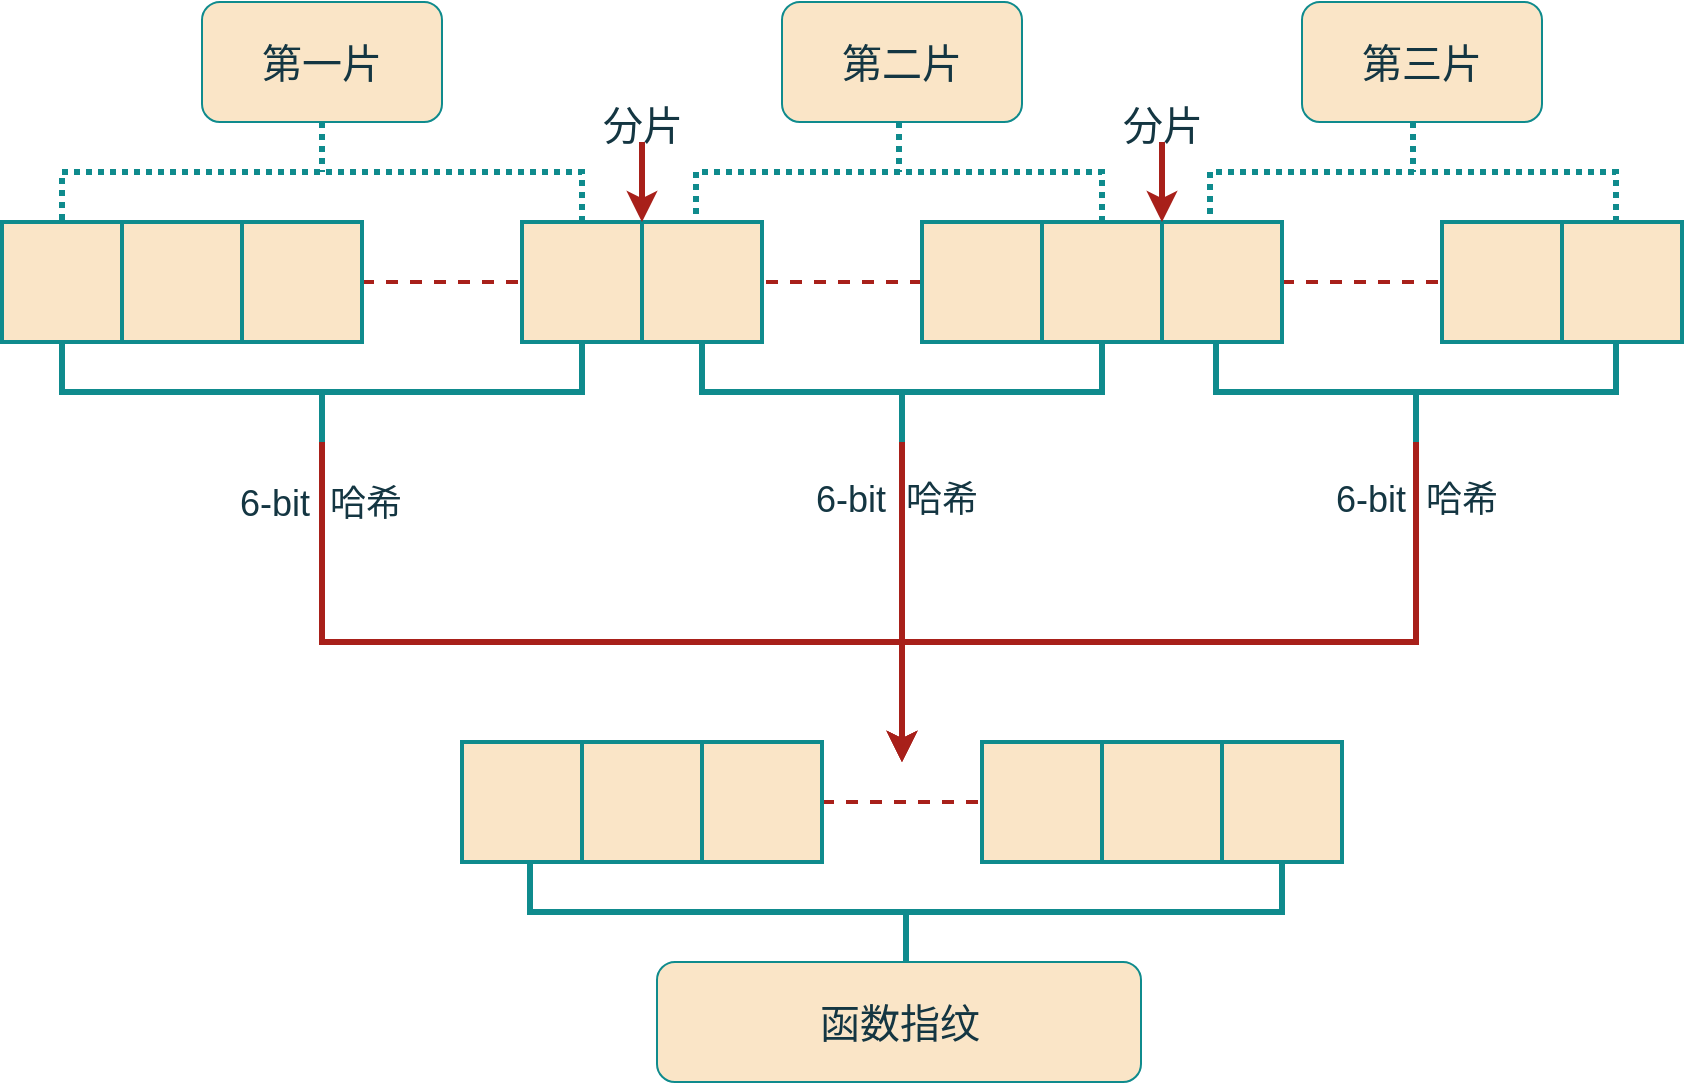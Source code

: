 <mxfile version="21.0.6" type="github">
  <diagram id="C5RBs43oDa-KdzZeNtuy" name="Page-1">
    <mxGraphModel dx="779" dy="837" grid="1" gridSize="10" guides="1" tooltips="1" connect="1" arrows="1" fold="1" page="1" pageScale="1" pageWidth="827" pageHeight="1169" math="0" shadow="0">
      <root>
        <mxCell id="WIyWlLk6GJQsqaUBKTNV-0" />
        <mxCell id="WIyWlLk6GJQsqaUBKTNV-1" parent="WIyWlLk6GJQsqaUBKTNV-0" />
        <mxCell id="PZPwezS_46418auaZnlL-44" value="" style="strokeWidth=3;html=1;shape=mxgraph.flowchart.annotation_2;align=left;labelPosition=right;pointerEvents=1;direction=north;strokeColor=#0F8B8D;labelBackgroundColor=none;fillColor=#FAE5C7;fontColor=#143642;" vertex="1" parent="WIyWlLk6GJQsqaUBKTNV-1">
          <mxGeometry x="627" y="200" width="200" height="50" as="geometry" />
        </mxCell>
        <mxCell id="PZPwezS_46418auaZnlL-41" value="" style="strokeWidth=3;html=1;shape=mxgraph.flowchart.annotation_2;align=left;labelPosition=right;pointerEvents=1;direction=north;strokeColor=#0F8B8D;labelBackgroundColor=none;fillColor=#FAE5C7;fontColor=#143642;" vertex="1" parent="WIyWlLk6GJQsqaUBKTNV-1">
          <mxGeometry x="370" y="200" width="200" height="50" as="geometry" />
        </mxCell>
        <mxCell id="PZPwezS_46418auaZnlL-28" value="" style="strokeWidth=3;html=1;shape=mxgraph.flowchart.annotation_2;align=left;labelPosition=right;pointerEvents=1;direction=north;strokeColor=#0F8B8D;labelBackgroundColor=none;fillColor=#FAE5C7;fontColor=#143642;" vertex="1" parent="WIyWlLk6GJQsqaUBKTNV-1">
          <mxGeometry x="50" y="200" width="260" height="50" as="geometry" />
        </mxCell>
        <mxCell id="aUGPTNDTNztrse9PuVuU-0" value="" style="rounded=0;whiteSpace=wrap;html=1;fontSize=22;strokeWidth=2;labelBackgroundColor=none;fillColor=#FAE5C7;strokeColor=#0F8B8D;fontColor=#143642;" parent="WIyWlLk6GJQsqaUBKTNV-1" vertex="1">
          <mxGeometry x="20" y="140" width="60" height="60" as="geometry" />
        </mxCell>
        <mxCell id="aUGPTNDTNztrse9PuVuU-1" value="" style="rounded=0;whiteSpace=wrap;html=1;fontSize=22;strokeWidth=2;labelBackgroundColor=none;fillColor=#FAE5C7;strokeColor=#0F8B8D;fontColor=#143642;" parent="WIyWlLk6GJQsqaUBKTNV-1" vertex="1">
          <mxGeometry x="80" y="140" width="60" height="60" as="geometry" />
        </mxCell>
        <mxCell id="PZPwezS_46418auaZnlL-27" style="edgeStyle=orthogonalEdgeStyle;rounded=0;orthogonalLoop=1;jettySize=auto;html=1;entryX=0;entryY=0.5;entryDx=0;entryDy=0;endArrow=none;endFill=0;dashed=1;strokeWidth=2;labelBackgroundColor=none;strokeColor=#A8201A;fontColor=default;" edge="1" parent="WIyWlLk6GJQsqaUBKTNV-1" source="aUGPTNDTNztrse9PuVuU-2" target="aUGPTNDTNztrse9PuVuU-3">
          <mxGeometry relative="1" as="geometry" />
        </mxCell>
        <mxCell id="aUGPTNDTNztrse9PuVuU-2" value="" style="rounded=0;whiteSpace=wrap;html=1;fontSize=22;strokeWidth=2;labelBackgroundColor=none;fillColor=#FAE5C7;strokeColor=#0F8B8D;fontColor=#143642;" parent="WIyWlLk6GJQsqaUBKTNV-1" vertex="1">
          <mxGeometry x="140" y="140" width="60" height="60" as="geometry" />
        </mxCell>
        <mxCell id="aUGPTNDTNztrse9PuVuU-3" value="" style="rounded=0;whiteSpace=wrap;html=1;fontSize=22;strokeWidth=2;labelBackgroundColor=none;fillColor=#FAE5C7;strokeColor=#0F8B8D;fontColor=#143642;" parent="WIyWlLk6GJQsqaUBKTNV-1" vertex="1">
          <mxGeometry x="280" y="140" width="60" height="60" as="geometry" />
        </mxCell>
        <mxCell id="aUGPTNDTNztrse9PuVuU-4" value="" style="rounded=0;whiteSpace=wrap;html=1;fontSize=22;strokeWidth=2;labelBackgroundColor=none;fillColor=#FAE5C7;strokeColor=#0F8B8D;fontColor=#143642;" parent="WIyWlLk6GJQsqaUBKTNV-1" vertex="1">
          <mxGeometry x="340" y="140" width="60" height="60" as="geometry" />
        </mxCell>
        <mxCell id="PZPwezS_46418auaZnlL-35" style="edgeStyle=orthogonalEdgeStyle;rounded=0;orthogonalLoop=1;jettySize=auto;html=1;entryX=1;entryY=0.5;entryDx=0;entryDy=0;dashed=1;strokeWidth=2;endArrow=none;endFill=0;labelBackgroundColor=none;strokeColor=#A8201A;fontColor=default;" edge="1" parent="WIyWlLk6GJQsqaUBKTNV-1" source="aUGPTNDTNztrse9PuVuU-7">
          <mxGeometry relative="1" as="geometry">
            <mxPoint x="400" y="170" as="targetPoint" />
          </mxGeometry>
        </mxCell>
        <mxCell id="aUGPTNDTNztrse9PuVuU-7" value="" style="rounded=0;whiteSpace=wrap;html=1;fontSize=22;strokeWidth=2;labelBackgroundColor=none;fillColor=#FAE5C7;strokeColor=#0F8B8D;fontColor=#143642;" parent="WIyWlLk6GJQsqaUBKTNV-1" vertex="1">
          <mxGeometry x="480" y="140" width="60" height="60" as="geometry" />
        </mxCell>
        <mxCell id="aUGPTNDTNztrse9PuVuU-15" value="" style="rounded=0;whiteSpace=wrap;html=1;fontSize=22;strokeWidth=2;labelBackgroundColor=none;fillColor=#FAE5C7;strokeColor=#0F8B8D;fontColor=#143642;" parent="WIyWlLk6GJQsqaUBKTNV-1" vertex="1">
          <mxGeometry x="540" y="140" width="60" height="60" as="geometry" />
        </mxCell>
        <mxCell id="PZPwezS_46418auaZnlL-38" style="edgeStyle=orthogonalEdgeStyle;rounded=0;orthogonalLoop=1;jettySize=auto;html=1;entryX=0;entryY=0.5;entryDx=0;entryDy=0;endArrow=none;endFill=0;dashed=1;strokeWidth=2;labelBackgroundColor=none;strokeColor=#A8201A;fontColor=default;" edge="1" parent="WIyWlLk6GJQsqaUBKTNV-1" source="aUGPTNDTNztrse9PuVuU-16" target="PZPwezS_46418auaZnlL-37">
          <mxGeometry relative="1" as="geometry" />
        </mxCell>
        <mxCell id="aUGPTNDTNztrse9PuVuU-16" value="" style="rounded=0;whiteSpace=wrap;html=1;fontSize=22;strokeWidth=2;labelBackgroundColor=none;fillColor=#FAE5C7;strokeColor=#0F8B8D;fontColor=#143642;" parent="WIyWlLk6GJQsqaUBKTNV-1" vertex="1">
          <mxGeometry x="600" y="140" width="60" height="60" as="geometry" />
        </mxCell>
        <mxCell id="PZPwezS_46418auaZnlL-61" style="edgeStyle=orthogonalEdgeStyle;rounded=0;orthogonalLoop=1;jettySize=auto;html=1;strokeWidth=3;strokeColor=#A8201A;labelBackgroundColor=none;fontColor=default;" edge="1" parent="WIyWlLk6GJQsqaUBKTNV-1" source="PZPwezS_46418auaZnlL-28">
          <mxGeometry relative="1" as="geometry">
            <mxPoint x="470" y="410" as="targetPoint" />
            <Array as="points">
              <mxPoint x="180" y="350" />
              <mxPoint x="470" y="350" />
            </Array>
          </mxGeometry>
        </mxCell>
        <mxCell id="PZPwezS_46418auaZnlL-67" value="6-bit&amp;nbsp; 哈希" style="edgeLabel;html=1;align=center;verticalAlign=middle;resizable=0;points=[];fontColor=#143642;fontSize=18;fontStyle=0;labelBackgroundColor=none;" vertex="1" connectable="0" parent="PZPwezS_46418auaZnlL-61">
          <mxGeometry x="-0.862" y="-1" relative="1" as="geometry">
            <mxPoint as="offset" />
          </mxGeometry>
        </mxCell>
        <mxCell id="PZPwezS_46418auaZnlL-29" value="" style="endArrow=classic;html=1;rounded=0;entryX=1;entryY=0;entryDx=0;entryDy=0;verticalAlign=bottom;fontSize=15;strokeWidth=3;strokeColor=#A8201A;fontColor=default;labelBackgroundColor=none;" edge="1" parent="WIyWlLk6GJQsqaUBKTNV-1" target="aUGPTNDTNztrse9PuVuU-3">
          <mxGeometry width="50" height="50" relative="1" as="geometry">
            <mxPoint x="340" y="100" as="sourcePoint" />
            <mxPoint x="340" y="30" as="targetPoint" />
          </mxGeometry>
        </mxCell>
        <mxCell id="PZPwezS_46418auaZnlL-30" value="分片" style="edgeLabel;html=1;align=center;verticalAlign=middle;resizable=0;points=[];fontSize=20;fontColor=#143642;labelBackgroundColor=none;" vertex="1" connectable="0" parent="PZPwezS_46418auaZnlL-29">
          <mxGeometry x="-0.429" y="3" relative="1" as="geometry">
            <mxPoint x="-3" y="-21" as="offset" />
          </mxGeometry>
        </mxCell>
        <mxCell id="PZPwezS_46418auaZnlL-37" value="" style="rounded=0;whiteSpace=wrap;html=1;fontSize=22;strokeWidth=2;labelBackgroundColor=none;fillColor=#FAE5C7;strokeColor=#0F8B8D;fontColor=#143642;" vertex="1" parent="WIyWlLk6GJQsqaUBKTNV-1">
          <mxGeometry x="740" y="140" width="60" height="60" as="geometry" />
        </mxCell>
        <mxCell id="PZPwezS_46418auaZnlL-39" value="" style="rounded=0;whiteSpace=wrap;html=1;fontSize=22;strokeWidth=2;labelBackgroundColor=none;fillColor=#FAE5C7;strokeColor=#0F8B8D;fontColor=#143642;" vertex="1" parent="WIyWlLk6GJQsqaUBKTNV-1">
          <mxGeometry x="800" y="140" width="60" height="60" as="geometry" />
        </mxCell>
        <mxCell id="PZPwezS_46418auaZnlL-60" style="edgeStyle=orthogonalEdgeStyle;rounded=0;orthogonalLoop=1;jettySize=auto;html=1;strokeWidth=3;strokeColor=#A8201A;labelBackgroundColor=none;fontColor=default;" edge="1" parent="WIyWlLk6GJQsqaUBKTNV-1" source="PZPwezS_46418auaZnlL-41">
          <mxGeometry relative="1" as="geometry">
            <mxPoint x="470" y="410" as="targetPoint" />
          </mxGeometry>
        </mxCell>
        <mxCell id="PZPwezS_46418auaZnlL-42" value="" style="endArrow=classic;html=1;rounded=0;entryX=1;entryY=0;entryDx=0;entryDy=0;verticalAlign=bottom;fontSize=15;strokeWidth=3;strokeColor=#A8201A;fontColor=default;labelBackgroundColor=none;" edge="1" parent="WIyWlLk6GJQsqaUBKTNV-1">
          <mxGeometry width="50" height="50" relative="1" as="geometry">
            <mxPoint x="600" y="100" as="sourcePoint" />
            <mxPoint x="600" y="140" as="targetPoint" />
          </mxGeometry>
        </mxCell>
        <mxCell id="PZPwezS_46418auaZnlL-43" value="分片" style="edgeLabel;html=1;align=center;verticalAlign=middle;resizable=0;points=[];fontSize=20;fontColor=#143642;labelBackgroundColor=none;" vertex="1" connectable="0" parent="PZPwezS_46418auaZnlL-42">
          <mxGeometry x="-0.429" y="3" relative="1" as="geometry">
            <mxPoint x="-3" y="-21" as="offset" />
          </mxGeometry>
        </mxCell>
        <mxCell id="PZPwezS_46418auaZnlL-62" style="edgeStyle=orthogonalEdgeStyle;rounded=0;orthogonalLoop=1;jettySize=auto;html=1;strokeWidth=3;strokeColor=#A8201A;labelBackgroundColor=none;fontColor=default;" edge="1" parent="WIyWlLk6GJQsqaUBKTNV-1" source="PZPwezS_46418auaZnlL-44">
          <mxGeometry relative="1" as="geometry">
            <mxPoint x="470" y="410" as="targetPoint" />
            <Array as="points">
              <mxPoint x="727" y="350" />
              <mxPoint x="470" y="350" />
            </Array>
          </mxGeometry>
        </mxCell>
        <mxCell id="PZPwezS_46418auaZnlL-47" value="" style="rounded=0;whiteSpace=wrap;html=1;fontSize=22;strokeWidth=2;labelBackgroundColor=none;fillColor=#FAE5C7;strokeColor=#0F8B8D;fontColor=#143642;" vertex="1" parent="WIyWlLk6GJQsqaUBKTNV-1">
          <mxGeometry x="250" y="400" width="60" height="60" as="geometry" />
        </mxCell>
        <mxCell id="PZPwezS_46418auaZnlL-48" value="" style="rounded=0;whiteSpace=wrap;html=1;fontSize=22;strokeWidth=2;labelBackgroundColor=none;fillColor=#FAE5C7;strokeColor=#0F8B8D;fontColor=#143642;" vertex="1" parent="WIyWlLk6GJQsqaUBKTNV-1">
          <mxGeometry x="310" y="400" width="60" height="60" as="geometry" />
        </mxCell>
        <mxCell id="PZPwezS_46418auaZnlL-53" style="edgeStyle=orthogonalEdgeStyle;rounded=0;orthogonalLoop=1;jettySize=auto;html=1;entryX=0;entryY=0.5;entryDx=0;entryDy=0;dashed=1;endArrow=none;endFill=0;strokeWidth=2;labelBackgroundColor=none;strokeColor=#A8201A;fontColor=default;" edge="1" parent="WIyWlLk6GJQsqaUBKTNV-1" source="PZPwezS_46418auaZnlL-49" target="PZPwezS_46418auaZnlL-50">
          <mxGeometry relative="1" as="geometry" />
        </mxCell>
        <mxCell id="PZPwezS_46418auaZnlL-49" value="" style="rounded=0;whiteSpace=wrap;html=1;fontSize=22;strokeWidth=2;labelBackgroundColor=none;fillColor=#FAE5C7;strokeColor=#0F8B8D;fontColor=#143642;" vertex="1" parent="WIyWlLk6GJQsqaUBKTNV-1">
          <mxGeometry x="370" y="400" width="60" height="60" as="geometry" />
        </mxCell>
        <mxCell id="PZPwezS_46418auaZnlL-50" value="" style="rounded=0;whiteSpace=wrap;html=1;fontSize=22;strokeWidth=2;labelBackgroundColor=none;fillColor=#FAE5C7;strokeColor=#0F8B8D;fontColor=#143642;" vertex="1" parent="WIyWlLk6GJQsqaUBKTNV-1">
          <mxGeometry x="510" y="400" width="60" height="60" as="geometry" />
        </mxCell>
        <mxCell id="PZPwezS_46418auaZnlL-51" value="" style="rounded=0;whiteSpace=wrap;html=1;fontSize=22;strokeWidth=2;labelBackgroundColor=none;fillColor=#FAE5C7;strokeColor=#0F8B8D;fontColor=#143642;" vertex="1" parent="WIyWlLk6GJQsqaUBKTNV-1">
          <mxGeometry x="570" y="400" width="60" height="60" as="geometry" />
        </mxCell>
        <mxCell id="PZPwezS_46418auaZnlL-52" value="" style="rounded=0;whiteSpace=wrap;html=1;fontSize=22;strokeWidth=2;labelBackgroundColor=none;fillColor=#FAE5C7;strokeColor=#0F8B8D;fontColor=#143642;" vertex="1" parent="WIyWlLk6GJQsqaUBKTNV-1">
          <mxGeometry x="630" y="400" width="60" height="60" as="geometry" />
        </mxCell>
        <mxCell id="PZPwezS_46418auaZnlL-64" value="" style="strokeWidth=3;html=1;shape=mxgraph.flowchart.annotation_2;align=left;labelPosition=right;pointerEvents=1;dashed=1;strokeColor=#0F8B8D;fillStyle=auto;fillColor=#FAE5C7;dashPattern=1 1;direction=south;fontColor=#143642;labelBackgroundColor=none;" vertex="1" parent="WIyWlLk6GJQsqaUBKTNV-1">
          <mxGeometry x="50" y="90" width="260" height="50" as="geometry" />
        </mxCell>
        <mxCell id="PZPwezS_46418auaZnlL-65" value="&lt;font style=&quot;font-size: 20px;&quot;&gt;第一片&lt;/font&gt;" style="rounded=1;whiteSpace=wrap;html=1;fontSize=20;fontColor=#143642;strokeColor=#0F8B8D;labelBackgroundColor=none;fillColor=#FAE5C7;" vertex="1" parent="WIyWlLk6GJQsqaUBKTNV-1">
          <mxGeometry x="120" y="30" width="120" height="60" as="geometry" />
        </mxCell>
        <mxCell id="PZPwezS_46418auaZnlL-68" value="6-bit&amp;nbsp; 哈希" style="edgeLabel;html=1;align=center;verticalAlign=middle;resizable=0;points=[];fontColor=#143642;fontSize=18;fontStyle=0;labelBackgroundColor=none;" vertex="1" connectable="0" parent="WIyWlLk6GJQsqaUBKTNV-1">
          <mxGeometry x="160" y="290.833" as="geometry">
            <mxPoint x="307" y="-12" as="offset" />
          </mxGeometry>
        </mxCell>
        <mxCell id="PZPwezS_46418auaZnlL-69" value="6-bit&amp;nbsp; 哈希" style="edgeLabel;html=1;align=center;verticalAlign=middle;resizable=0;points=[];fontColor=#143642;fontSize=18;fontStyle=0;labelBackgroundColor=none;" vertex="1" connectable="0" parent="WIyWlLk6GJQsqaUBKTNV-1">
          <mxGeometry x="420" y="290.833" as="geometry">
            <mxPoint x="307" y="-12" as="offset" />
          </mxGeometry>
        </mxCell>
        <mxCell id="PZPwezS_46418auaZnlL-71" value="" style="strokeWidth=3;html=1;shape=mxgraph.flowchart.annotation_2;align=left;labelPosition=right;pointerEvents=1;dashed=1;strokeColor=#0F8B8D;fillStyle=auto;fillColor=#FAE5C7;dashPattern=1 1;direction=south;fontColor=#143642;labelBackgroundColor=none;" vertex="1" parent="WIyWlLk6GJQsqaUBKTNV-1">
          <mxGeometry x="367" y="90" width="203" height="50" as="geometry" />
        </mxCell>
        <mxCell id="PZPwezS_46418auaZnlL-72" value="&lt;font style=&quot;font-size: 20px;&quot;&gt;第二片&lt;/font&gt;" style="rounded=1;whiteSpace=wrap;html=1;fontSize=20;fontColor=#143642;strokeColor=#0F8B8D;labelBackgroundColor=none;fillColor=#FAE5C7;" vertex="1" parent="WIyWlLk6GJQsqaUBKTNV-1">
          <mxGeometry x="410" y="30" width="120" height="60" as="geometry" />
        </mxCell>
        <mxCell id="PZPwezS_46418auaZnlL-73" value="" style="strokeWidth=3;html=1;shape=mxgraph.flowchart.annotation_2;align=left;labelPosition=right;pointerEvents=1;dashed=1;strokeColor=#0F8B8D;fillStyle=auto;fillColor=#FAE5C7;dashPattern=1 1;direction=south;fontColor=#143642;labelBackgroundColor=none;" vertex="1" parent="WIyWlLk6GJQsqaUBKTNV-1">
          <mxGeometry x="624" y="90" width="203" height="50" as="geometry" />
        </mxCell>
        <mxCell id="PZPwezS_46418auaZnlL-74" value="&lt;font style=&quot;font-size: 20px;&quot;&gt;第三片&lt;/font&gt;" style="rounded=1;whiteSpace=wrap;html=1;fontSize=20;fontColor=#143642;strokeColor=#0F8B8D;labelBackgroundColor=none;fillColor=#FAE5C7;" vertex="1" parent="WIyWlLk6GJQsqaUBKTNV-1">
          <mxGeometry x="670" y="30" width="120" height="60" as="geometry" />
        </mxCell>
        <mxCell id="PZPwezS_46418auaZnlL-80" value="" style="strokeWidth=3;html=1;shape=mxgraph.flowchart.annotation_2;align=left;labelPosition=right;pointerEvents=1;direction=north;strokeColor=#0F8B8D;labelBackgroundColor=none;fillColor=#FAE5C7;fontColor=#143642;" vertex="1" parent="WIyWlLk6GJQsqaUBKTNV-1">
          <mxGeometry x="284" y="460" width="376" height="50" as="geometry" />
        </mxCell>
        <mxCell id="PZPwezS_46418auaZnlL-81" value="函数指纹" style="rounded=1;whiteSpace=wrap;html=1;strokeColor=#0F8B8D;fontColor=#143642;fillColor=#FAE5C7;fontSize=20;" vertex="1" parent="WIyWlLk6GJQsqaUBKTNV-1">
          <mxGeometry x="347.5" y="510" width="242" height="60" as="geometry" />
        </mxCell>
      </root>
    </mxGraphModel>
  </diagram>
</mxfile>
